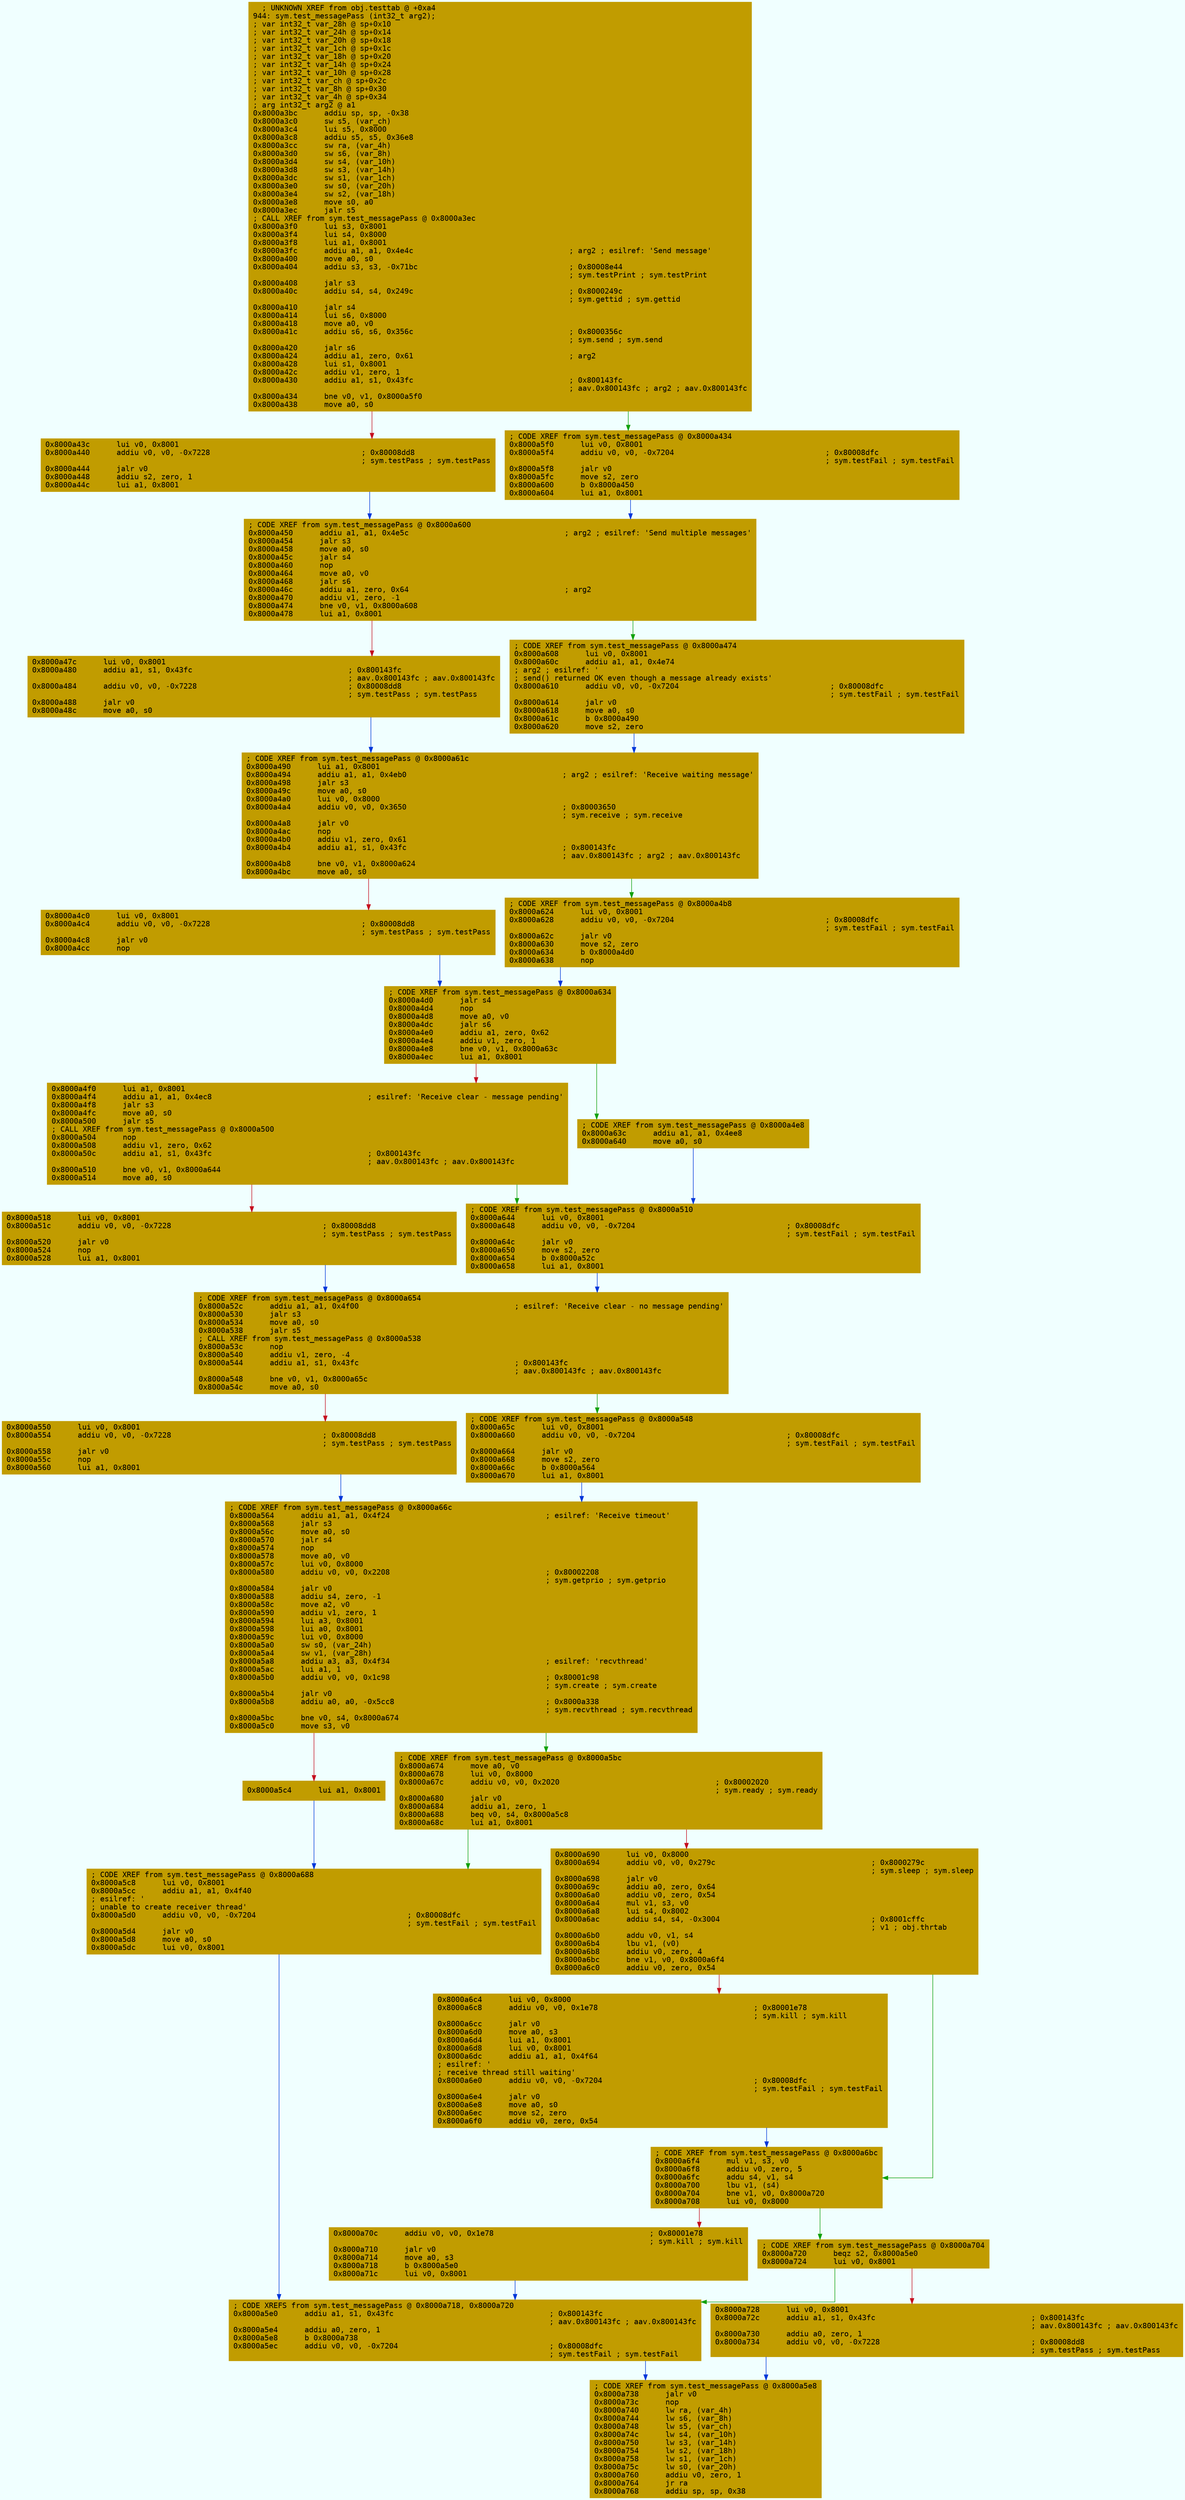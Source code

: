 digraph code {
	graph [bgcolor=azure fontsize=8 fontname="Courier" splines="ortho"];
	node [fillcolor=gray style=filled shape=box];
	edge [arrowhead="normal"];
	"0x8000a3bc" [URL="sym.test_messagePass/0x8000a3bc", fillcolor="#c19c00",color="#c19c00", fontname="Courier",label="  ; UNKNOWN XREF from obj.testtab @ +0xa4\l944: sym.test_messagePass (int32_t arg2);\l; var int32_t var_28h @ sp+0x10\l; var int32_t var_24h @ sp+0x14\l; var int32_t var_20h @ sp+0x18\l; var int32_t var_1ch @ sp+0x1c\l; var int32_t var_18h @ sp+0x20\l; var int32_t var_14h @ sp+0x24\l; var int32_t var_10h @ sp+0x28\l; var int32_t var_ch @ sp+0x2c\l; var int32_t var_8h @ sp+0x30\l; var int32_t var_4h @ sp+0x34\l; arg int32_t arg2 @ a1\l0x8000a3bc      addiu sp, sp, -0x38\l0x8000a3c0      sw s5, (var_ch)\l0x8000a3c4      lui s5, 0x8000\l0x8000a3c8      addiu s5, s5, 0x36e8\l0x8000a3cc      sw ra, (var_4h)\l0x8000a3d0      sw s6, (var_8h)\l0x8000a3d4      sw s4, (var_10h)\l0x8000a3d8      sw s3, (var_14h)\l0x8000a3dc      sw s1, (var_1ch)\l0x8000a3e0      sw s0, (var_20h)\l0x8000a3e4      sw s2, (var_18h)\l0x8000a3e8      move s0, a0\l0x8000a3ec      jalr s5\l; CALL XREF from sym.test_messagePass @ 0x8000a3ec\l0x8000a3f0      lui s3, 0x8001\l0x8000a3f4      lui s4, 0x8000\l0x8000a3f8      lui a1, 0x8001\l0x8000a3fc      addiu a1, a1, 0x4e4c                                   ; arg2 ; esilref: 'Send message'\l0x8000a400      move a0, s0\l0x8000a404      addiu s3, s3, -0x71bc                                  ; 0x80008e44\l                                                                       ; sym.testPrint ; sym.testPrint\l0x8000a408      jalr s3\l0x8000a40c      addiu s4, s4, 0x249c                                   ; 0x8000249c\l                                                                       ; sym.gettid ; sym.gettid\l0x8000a410      jalr s4\l0x8000a414      lui s6, 0x8000\l0x8000a418      move a0, v0\l0x8000a41c      addiu s6, s6, 0x356c                                   ; 0x8000356c\l                                                                       ; sym.send ; sym.send\l0x8000a420      jalr s6\l0x8000a424      addiu a1, zero, 0x61                                   ; arg2\l0x8000a428      lui s1, 0x8001\l0x8000a42c      addiu v1, zero, 1\l0x8000a430      addiu a1, s1, 0x43fc                                   ; 0x800143fc\l                                                                       ; aav.0x800143fc ; arg2 ; aav.0x800143fc\l0x8000a434      bne v0, v1, 0x8000a5f0\l0x8000a438      move a0, s0\l"]
	"0x8000a43c" [URL="sym.test_messagePass/0x8000a43c", fillcolor="#c19c00",color="#c19c00", fontname="Courier",label="0x8000a43c      lui v0, 0x8001\l0x8000a440      addiu v0, v0, -0x7228                                  ; 0x80008dd8\l                                                                       ; sym.testPass ; sym.testPass\l0x8000a444      jalr v0\l0x8000a448      addiu s2, zero, 1\l0x8000a44c      lui a1, 0x8001\l"]
	"0x8000a450" [URL="sym.test_messagePass/0x8000a450", fillcolor="#c19c00",color="#c19c00", fontname="Courier",label="; CODE XREF from sym.test_messagePass @ 0x8000a600\l0x8000a450      addiu a1, a1, 0x4e5c                                   ; arg2 ; esilref: 'Send multiple messages'\l0x8000a454      jalr s3\l0x8000a458      move a0, s0\l0x8000a45c      jalr s4\l0x8000a460      nop\l0x8000a464      move a0, v0\l0x8000a468      jalr s6\l0x8000a46c      addiu a1, zero, 0x64                                   ; arg2\l0x8000a470      addiu v1, zero, -1\l0x8000a474      bne v0, v1, 0x8000a608\l0x8000a478      lui a1, 0x8001\l"]
	"0x8000a47c" [URL="sym.test_messagePass/0x8000a47c", fillcolor="#c19c00",color="#c19c00", fontname="Courier",label="0x8000a47c      lui v0, 0x8001\l0x8000a480      addiu a1, s1, 0x43fc                                   ; 0x800143fc\l                                                                       ; aav.0x800143fc ; aav.0x800143fc\l0x8000a484      addiu v0, v0, -0x7228                                  ; 0x80008dd8\l                                                                       ; sym.testPass ; sym.testPass\l0x8000a488      jalr v0\l0x8000a48c      move a0, s0\l"]
	"0x8000a490" [URL="sym.test_messagePass/0x8000a490", fillcolor="#c19c00",color="#c19c00", fontname="Courier",label="; CODE XREF from sym.test_messagePass @ 0x8000a61c\l0x8000a490      lui a1, 0x8001\l0x8000a494      addiu a1, a1, 0x4eb0                                   ; arg2 ; esilref: 'Receive waiting message'\l0x8000a498      jalr s3\l0x8000a49c      move a0, s0\l0x8000a4a0      lui v0, 0x8000\l0x8000a4a4      addiu v0, v0, 0x3650                                   ; 0x80003650\l                                                                       ; sym.receive ; sym.receive\l0x8000a4a8      jalr v0\l0x8000a4ac      nop\l0x8000a4b0      addiu v1, zero, 0x61\l0x8000a4b4      addiu a1, s1, 0x43fc                                   ; 0x800143fc\l                                                                       ; aav.0x800143fc ; arg2 ; aav.0x800143fc\l0x8000a4b8      bne v0, v1, 0x8000a624\l0x8000a4bc      move a0, s0\l"]
	"0x8000a4c0" [URL="sym.test_messagePass/0x8000a4c0", fillcolor="#c19c00",color="#c19c00", fontname="Courier",label="0x8000a4c0      lui v0, 0x8001\l0x8000a4c4      addiu v0, v0, -0x7228                                  ; 0x80008dd8\l                                                                       ; sym.testPass ; sym.testPass\l0x8000a4c8      jalr v0\l0x8000a4cc      nop\l"]
	"0x8000a4d0" [URL="sym.test_messagePass/0x8000a4d0", fillcolor="#c19c00",color="#c19c00", fontname="Courier",label="; CODE XREF from sym.test_messagePass @ 0x8000a634\l0x8000a4d0      jalr s4\l0x8000a4d4      nop\l0x8000a4d8      move a0, v0\l0x8000a4dc      jalr s6\l0x8000a4e0      addiu a1, zero, 0x62\l0x8000a4e4      addiu v1, zero, 1\l0x8000a4e8      bne v0, v1, 0x8000a63c\l0x8000a4ec      lui a1, 0x8001\l"]
	"0x8000a4f0" [URL="sym.test_messagePass/0x8000a4f0", fillcolor="#c19c00",color="#c19c00", fontname="Courier",label="0x8000a4f0      lui a1, 0x8001\l0x8000a4f4      addiu a1, a1, 0x4ec8                                   ; esilref: 'Receive clear - message pending'\l0x8000a4f8      jalr s3\l0x8000a4fc      move a0, s0\l0x8000a500      jalr s5\l; CALL XREF from sym.test_messagePass @ 0x8000a500\l0x8000a504      nop\l0x8000a508      addiu v1, zero, 0x62\l0x8000a50c      addiu a1, s1, 0x43fc                                   ; 0x800143fc\l                                                                       ; aav.0x800143fc ; aav.0x800143fc\l0x8000a510      bne v0, v1, 0x8000a644\l0x8000a514      move a0, s0\l"]
	"0x8000a518" [URL="sym.test_messagePass/0x8000a518", fillcolor="#c19c00",color="#c19c00", fontname="Courier",label="0x8000a518      lui v0, 0x8001\l0x8000a51c      addiu v0, v0, -0x7228                                  ; 0x80008dd8\l                                                                       ; sym.testPass ; sym.testPass\l0x8000a520      jalr v0\l0x8000a524      nop\l0x8000a528      lui a1, 0x8001\l"]
	"0x8000a52c" [URL="sym.test_messagePass/0x8000a52c", fillcolor="#c19c00",color="#c19c00", fontname="Courier",label="; CODE XREF from sym.test_messagePass @ 0x8000a654\l0x8000a52c      addiu a1, a1, 0x4f00                                   ; esilref: 'Receive clear - no message pending'\l0x8000a530      jalr s3\l0x8000a534      move a0, s0\l0x8000a538      jalr s5\l; CALL XREF from sym.test_messagePass @ 0x8000a538\l0x8000a53c      nop\l0x8000a540      addiu v1, zero, -4\l0x8000a544      addiu a1, s1, 0x43fc                                   ; 0x800143fc\l                                                                       ; aav.0x800143fc ; aav.0x800143fc\l0x8000a548      bne v0, v1, 0x8000a65c\l0x8000a54c      move a0, s0\l"]
	"0x8000a550" [URL="sym.test_messagePass/0x8000a550", fillcolor="#c19c00",color="#c19c00", fontname="Courier",label="0x8000a550      lui v0, 0x8001\l0x8000a554      addiu v0, v0, -0x7228                                  ; 0x80008dd8\l                                                                       ; sym.testPass ; sym.testPass\l0x8000a558      jalr v0\l0x8000a55c      nop\l0x8000a560      lui a1, 0x8001\l"]
	"0x8000a564" [URL="sym.test_messagePass/0x8000a564", fillcolor="#c19c00",color="#c19c00", fontname="Courier",label="; CODE XREF from sym.test_messagePass @ 0x8000a66c\l0x8000a564      addiu a1, a1, 0x4f24                                   ; esilref: 'Receive timeout'\l0x8000a568      jalr s3\l0x8000a56c      move a0, s0\l0x8000a570      jalr s4\l0x8000a574      nop\l0x8000a578      move a0, v0\l0x8000a57c      lui v0, 0x8000\l0x8000a580      addiu v0, v0, 0x2208                                   ; 0x80002208\l                                                                       ; sym.getprio ; sym.getprio\l0x8000a584      jalr v0\l0x8000a588      addiu s4, zero, -1\l0x8000a58c      move a2, v0\l0x8000a590      addiu v1, zero, 1\l0x8000a594      lui a3, 0x8001\l0x8000a598      lui a0, 0x8001\l0x8000a59c      lui v0, 0x8000\l0x8000a5a0      sw s0, (var_24h)\l0x8000a5a4      sw v1, (var_28h)\l0x8000a5a8      addiu a3, a3, 0x4f34                                   ; esilref: 'recvthread'\l0x8000a5ac      lui a1, 1\l0x8000a5b0      addiu v0, v0, 0x1c98                                   ; 0x80001c98\l                                                                       ; sym.create ; sym.create\l0x8000a5b4      jalr v0\l0x8000a5b8      addiu a0, a0, -0x5cc8                                  ; 0x8000a338\l                                                                       ; sym.recvthread ; sym.recvthread\l0x8000a5bc      bne v0, s4, 0x8000a674\l0x8000a5c0      move s3, v0\l"]
	"0x8000a5c4" [URL="sym.test_messagePass/0x8000a5c4", fillcolor="#c19c00",color="#c19c00", fontname="Courier",label="0x8000a5c4      lui a1, 0x8001\l"]
	"0x8000a5c8" [URL="sym.test_messagePass/0x8000a5c8", fillcolor="#c19c00",color="#c19c00", fontname="Courier",label="; CODE XREF from sym.test_messagePass @ 0x8000a688\l0x8000a5c8      lui v0, 0x8001\l0x8000a5cc      addiu a1, a1, 0x4f40                                   \l; esilref: '\l; unable to create receiver thread'\l0x8000a5d0      addiu v0, v0, -0x7204                                  ; 0x80008dfc\l                                                                       ; sym.testFail ; sym.testFail\l0x8000a5d4      jalr v0\l0x8000a5d8      move a0, s0\l0x8000a5dc      lui v0, 0x8001\l"]
	"0x8000a5e0" [URL="sym.test_messagePass/0x8000a5e0", fillcolor="#c19c00",color="#c19c00", fontname="Courier",label="; CODE XREFS from sym.test_messagePass @ 0x8000a718, 0x8000a720\l0x8000a5e0      addiu a1, s1, 0x43fc                                   ; 0x800143fc\l                                                                       ; aav.0x800143fc ; aav.0x800143fc\l0x8000a5e4      addiu a0, zero, 1\l0x8000a5e8      b 0x8000a738\l0x8000a5ec      addiu v0, v0, -0x7204                                  ; 0x80008dfc\l                                                                       ; sym.testFail ; sym.testFail\l"]
	"0x8000a5f0" [URL="sym.test_messagePass/0x8000a5f0", fillcolor="#c19c00",color="#c19c00", fontname="Courier",label="; CODE XREF from sym.test_messagePass @ 0x8000a434\l0x8000a5f0      lui v0, 0x8001\l0x8000a5f4      addiu v0, v0, -0x7204                                  ; 0x80008dfc\l                                                                       ; sym.testFail ; sym.testFail\l0x8000a5f8      jalr v0\l0x8000a5fc      move s2, zero\l0x8000a600      b 0x8000a450\l0x8000a604      lui a1, 0x8001\l"]
	"0x8000a608" [URL="sym.test_messagePass/0x8000a608", fillcolor="#c19c00",color="#c19c00", fontname="Courier",label="; CODE XREF from sym.test_messagePass @ 0x8000a474\l0x8000a608      lui v0, 0x8001\l0x8000a60c      addiu a1, a1, 0x4e74                                   \l; arg2 ; esilref: '\l; send() returned OK even though a message already exists'\l0x8000a610      addiu v0, v0, -0x7204                                  ; 0x80008dfc\l                                                                       ; sym.testFail ; sym.testFail\l0x8000a614      jalr v0\l0x8000a618      move a0, s0\l0x8000a61c      b 0x8000a490\l0x8000a620      move s2, zero\l"]
	"0x8000a624" [URL="sym.test_messagePass/0x8000a624", fillcolor="#c19c00",color="#c19c00", fontname="Courier",label="; CODE XREF from sym.test_messagePass @ 0x8000a4b8\l0x8000a624      lui v0, 0x8001\l0x8000a628      addiu v0, v0, -0x7204                                  ; 0x80008dfc\l                                                                       ; sym.testFail ; sym.testFail\l0x8000a62c      jalr v0\l0x8000a630      move s2, zero\l0x8000a634      b 0x8000a4d0\l0x8000a638      nop\l"]
	"0x8000a63c" [URL="sym.test_messagePass/0x8000a63c", fillcolor="#c19c00",color="#c19c00", fontname="Courier",label="; CODE XREF from sym.test_messagePass @ 0x8000a4e8\l0x8000a63c      addiu a1, a1, 0x4ee8\l0x8000a640      move a0, s0\l"]
	"0x8000a644" [URL="sym.test_messagePass/0x8000a644", fillcolor="#c19c00",color="#c19c00", fontname="Courier",label="; CODE XREF from sym.test_messagePass @ 0x8000a510\l0x8000a644      lui v0, 0x8001\l0x8000a648      addiu v0, v0, -0x7204                                  ; 0x80008dfc\l                                                                       ; sym.testFail ; sym.testFail\l0x8000a64c      jalr v0\l0x8000a650      move s2, zero\l0x8000a654      b 0x8000a52c\l0x8000a658      lui a1, 0x8001\l"]
	"0x8000a65c" [URL="sym.test_messagePass/0x8000a65c", fillcolor="#c19c00",color="#c19c00", fontname="Courier",label="; CODE XREF from sym.test_messagePass @ 0x8000a548\l0x8000a65c      lui v0, 0x8001\l0x8000a660      addiu v0, v0, -0x7204                                  ; 0x80008dfc\l                                                                       ; sym.testFail ; sym.testFail\l0x8000a664      jalr v0\l0x8000a668      move s2, zero\l0x8000a66c      b 0x8000a564\l0x8000a670      lui a1, 0x8001\l"]
	"0x8000a674" [URL="sym.test_messagePass/0x8000a674", fillcolor="#c19c00",color="#c19c00", fontname="Courier",label="; CODE XREF from sym.test_messagePass @ 0x8000a5bc\l0x8000a674      move a0, v0\l0x8000a678      lui v0, 0x8000\l0x8000a67c      addiu v0, v0, 0x2020                                   ; 0x80002020\l                                                                       ; sym.ready ; sym.ready\l0x8000a680      jalr v0\l0x8000a684      addiu a1, zero, 1\l0x8000a688      beq v0, s4, 0x8000a5c8\l0x8000a68c      lui a1, 0x8001\l"]
	"0x8000a690" [URL="sym.test_messagePass/0x8000a690", fillcolor="#c19c00",color="#c19c00", fontname="Courier",label="0x8000a690      lui v0, 0x8000\l0x8000a694      addiu v0, v0, 0x279c                                   ; 0x8000279c\l                                                                       ; sym.sleep ; sym.sleep\l0x8000a698      jalr v0\l0x8000a69c      addiu a0, zero, 0x64\l0x8000a6a0      addiu v0, zero, 0x54\l0x8000a6a4      mul v1, s3, v0\l0x8000a6a8      lui s4, 0x8002\l0x8000a6ac      addiu s4, s4, -0x3004                                  ; 0x8001cffc\l                                                                       ; v1 ; obj.thrtab\l0x8000a6b0      addu v0, v1, s4\l0x8000a6b4      lbu v1, (v0)\l0x8000a6b8      addiu v0, zero, 4\l0x8000a6bc      bne v1, v0, 0x8000a6f4\l0x8000a6c0      addiu v0, zero, 0x54\l"]
	"0x8000a6c4" [URL="sym.test_messagePass/0x8000a6c4", fillcolor="#c19c00",color="#c19c00", fontname="Courier",label="0x8000a6c4      lui v0, 0x8000\l0x8000a6c8      addiu v0, v0, 0x1e78                                   ; 0x80001e78\l                                                                       ; sym.kill ; sym.kill\l0x8000a6cc      jalr v0\l0x8000a6d0      move a0, s3\l0x8000a6d4      lui a1, 0x8001\l0x8000a6d8      lui v0, 0x8001\l0x8000a6dc      addiu a1, a1, 0x4f64                                   \l; esilref: '\l; receive thread still waiting'\l0x8000a6e0      addiu v0, v0, -0x7204                                  ; 0x80008dfc\l                                                                       ; sym.testFail ; sym.testFail\l0x8000a6e4      jalr v0\l0x8000a6e8      move a0, s0\l0x8000a6ec      move s2, zero\l0x8000a6f0      addiu v0, zero, 0x54\l"]
	"0x8000a6f4" [URL="sym.test_messagePass/0x8000a6f4", fillcolor="#c19c00",color="#c19c00", fontname="Courier",label="; CODE XREF from sym.test_messagePass @ 0x8000a6bc\l0x8000a6f4      mul v1, s3, v0\l0x8000a6f8      addiu v0, zero, 5\l0x8000a6fc      addu s4, v1, s4\l0x8000a700      lbu v1, (s4)\l0x8000a704      bne v1, v0, 0x8000a720\l0x8000a708      lui v0, 0x8000\l"]
	"0x8000a70c" [URL="sym.test_messagePass/0x8000a70c", fillcolor="#c19c00",color="#c19c00", fontname="Courier",label="0x8000a70c      addiu v0, v0, 0x1e78                                   ; 0x80001e78\l                                                                       ; sym.kill ; sym.kill\l0x8000a710      jalr v0\l0x8000a714      move a0, s3\l0x8000a718      b 0x8000a5e0\l0x8000a71c      lui v0, 0x8001\l"]
	"0x8000a720" [URL="sym.test_messagePass/0x8000a720", fillcolor="#c19c00",color="#c19c00", fontname="Courier",label="; CODE XREF from sym.test_messagePass @ 0x8000a704\l0x8000a720      beqz s2, 0x8000a5e0\l0x8000a724      lui v0, 0x8001\l"]
	"0x8000a728" [URL="sym.test_messagePass/0x8000a728", fillcolor="#c19c00",color="#c19c00", fontname="Courier",label="0x8000a728      lui v0, 0x8001\l0x8000a72c      addiu a1, s1, 0x43fc                                   ; 0x800143fc\l                                                                       ; aav.0x800143fc ; aav.0x800143fc\l0x8000a730      addiu a0, zero, 1\l0x8000a734      addiu v0, v0, -0x7228                                  ; 0x80008dd8\l                                                                       ; sym.testPass ; sym.testPass\l"]
	"0x8000a738" [URL="sym.test_messagePass/0x8000a738", fillcolor="#c19c00",color="#c19c00", fontname="Courier",label="; CODE XREF from sym.test_messagePass @ 0x8000a5e8\l0x8000a738      jalr v0\l0x8000a73c      nop\l0x8000a740      lw ra, (var_4h)\l0x8000a744      lw s6, (var_8h)\l0x8000a748      lw s5, (var_ch)\l0x8000a74c      lw s4, (var_10h)\l0x8000a750      lw s3, (var_14h)\l0x8000a754      lw s2, (var_18h)\l0x8000a758      lw s1, (var_1ch)\l0x8000a75c      lw s0, (var_20h)\l0x8000a760      addiu v0, zero, 1\l0x8000a764      jr ra\l0x8000a768      addiu sp, sp, 0x38\l"]
        "0x8000a3bc" -> "0x8000a5f0" [color="#13a10e"];
        "0x8000a3bc" -> "0x8000a43c" [color="#c50f1f"];
        "0x8000a43c" -> "0x8000a450" [color="#0037da"];
        "0x8000a450" -> "0x8000a608" [color="#13a10e"];
        "0x8000a450" -> "0x8000a47c" [color="#c50f1f"];
        "0x8000a47c" -> "0x8000a490" [color="#0037da"];
        "0x8000a490" -> "0x8000a624" [color="#13a10e"];
        "0x8000a490" -> "0x8000a4c0" [color="#c50f1f"];
        "0x8000a4c0" -> "0x8000a4d0" [color="#0037da"];
        "0x8000a4d0" -> "0x8000a63c" [color="#13a10e"];
        "0x8000a4d0" -> "0x8000a4f0" [color="#c50f1f"];
        "0x8000a4f0" -> "0x8000a644" [color="#13a10e"];
        "0x8000a4f0" -> "0x8000a518" [color="#c50f1f"];
        "0x8000a518" -> "0x8000a52c" [color="#0037da"];
        "0x8000a52c" -> "0x8000a65c" [color="#13a10e"];
        "0x8000a52c" -> "0x8000a550" [color="#c50f1f"];
        "0x8000a550" -> "0x8000a564" [color="#0037da"];
        "0x8000a564" -> "0x8000a674" [color="#13a10e"];
        "0x8000a564" -> "0x8000a5c4" [color="#c50f1f"];
        "0x8000a5c4" -> "0x8000a5c8" [color="#0037da"];
        "0x8000a5c8" -> "0x8000a5e0" [color="#0037da"];
        "0x8000a5e0" -> "0x8000a738" [color="#0037da"];
        "0x8000a5f0" -> "0x8000a450" [color="#0037da"];
        "0x8000a608" -> "0x8000a490" [color="#0037da"];
        "0x8000a624" -> "0x8000a4d0" [color="#0037da"];
        "0x8000a63c" -> "0x8000a644" [color="#0037da"];
        "0x8000a644" -> "0x8000a52c" [color="#0037da"];
        "0x8000a65c" -> "0x8000a564" [color="#0037da"];
        "0x8000a674" -> "0x8000a5c8" [color="#13a10e"];
        "0x8000a674" -> "0x8000a690" [color="#c50f1f"];
        "0x8000a690" -> "0x8000a6f4" [color="#13a10e"];
        "0x8000a690" -> "0x8000a6c4" [color="#c50f1f"];
        "0x8000a6c4" -> "0x8000a6f4" [color="#0037da"];
        "0x8000a6f4" -> "0x8000a720" [color="#13a10e"];
        "0x8000a6f4" -> "0x8000a70c" [color="#c50f1f"];
        "0x8000a70c" -> "0x8000a5e0" [color="#0037da"];
        "0x8000a720" -> "0x8000a5e0" [color="#13a10e"];
        "0x8000a720" -> "0x8000a728" [color="#c50f1f"];
        "0x8000a728" -> "0x8000a738" [color="#0037da"];
}
